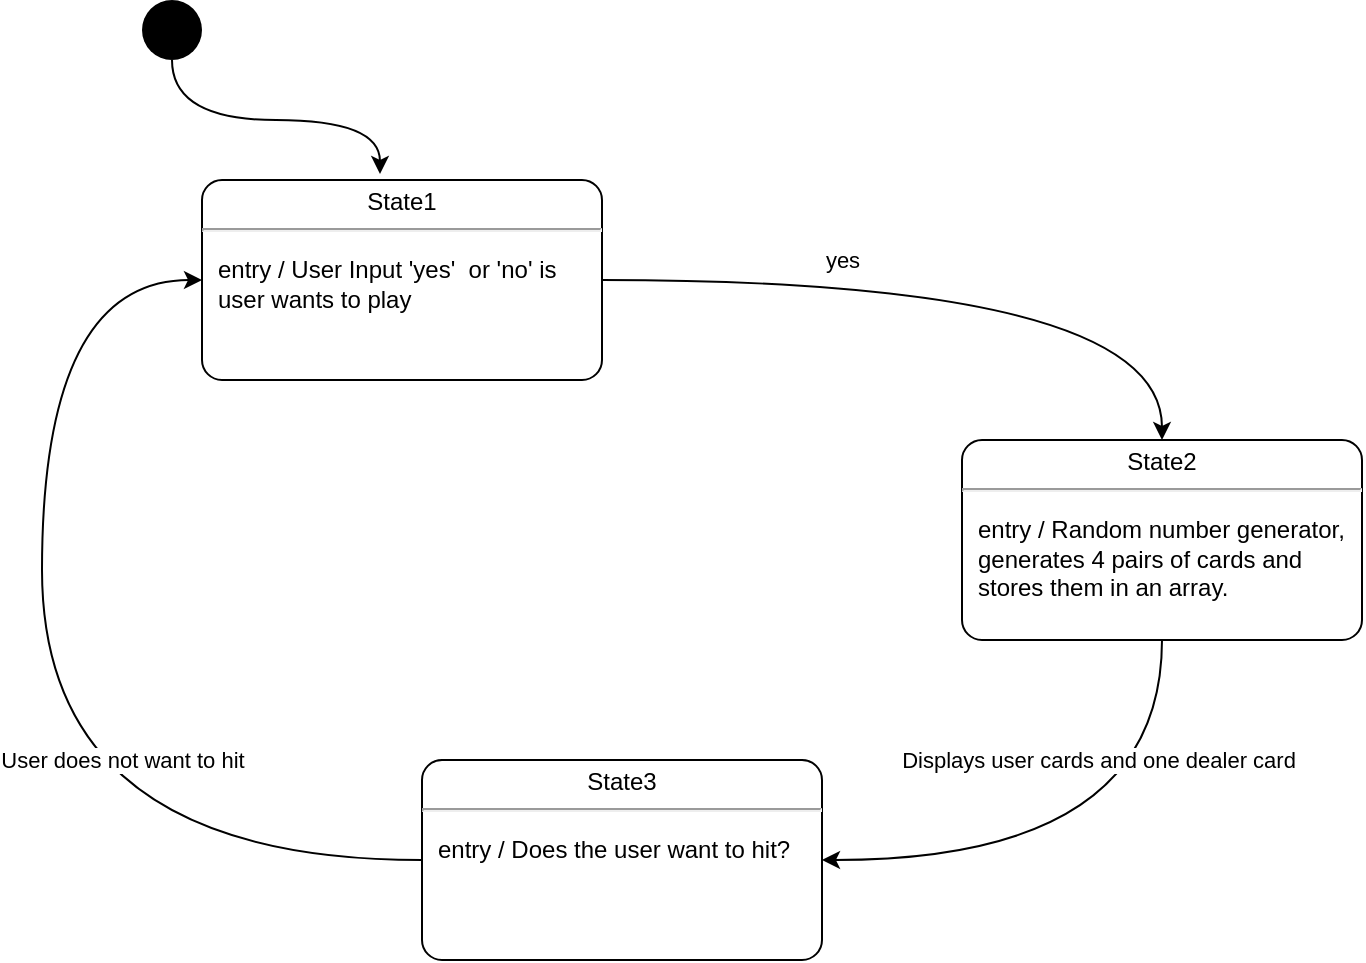 <mxfile>
    <diagram id="C7_8cHJg0Op5t6wOXRMF" name="Page-1">
        <mxGraphModel dx="898" dy="680" grid="1" gridSize="10" guides="1" tooltips="1" connect="1" arrows="1" fold="1" page="1" pageScale="1" pageWidth="850" pageHeight="1100" math="0" shadow="0">
            <root>
                <mxCell id="0"/>
                <mxCell id="1" parent="0"/>
                <mxCell id="6" style="edgeStyle=orthogonalEdgeStyle;html=1;entryX=0.445;entryY=-0.03;entryDx=0;entryDy=0;entryPerimeter=0;curved=1;" edge="1" parent="1" source="4" target="15">
                    <mxGeometry relative="1" as="geometry">
                        <mxPoint x="270" y="160" as="targetPoint"/>
                    </mxGeometry>
                </mxCell>
                <mxCell id="4" value="" style="ellipse;fillColor=#000000;strokeColor=none;" vertex="1" parent="1">
                    <mxGeometry x="150" y="70" width="30" height="30" as="geometry"/>
                </mxCell>
                <mxCell id="17" value="" style="edgeStyle=orthogonalEdgeStyle;curved=1;html=1;" edge="1" parent="1" source="15" target="16">
                    <mxGeometry relative="1" as="geometry"/>
                </mxCell>
                <mxCell id="24" value="yes&lt;br&gt;" style="edgeLabel;html=1;align=center;verticalAlign=middle;resizable=0;points=[];" vertex="1" connectable="0" parent="17">
                    <mxGeometry x="-0.378" y="-3" relative="1" as="geometry">
                        <mxPoint x="8" y="-13" as="offset"/>
                    </mxGeometry>
                </mxCell>
                <mxCell id="15" value="&lt;p style=&quot;margin: 0px ; margin-top: 4px ; text-align: center&quot;&gt;State1&lt;/p&gt;&lt;hr&gt;&lt;p&gt;&lt;/p&gt;&lt;p style=&quot;margin: 0px ; margin-left: 8px ; text-align: left&quot;&gt;entry / User Input 'yes'&amp;nbsp; or 'no' is user wants to play&lt;br&gt;&lt;br&gt;&lt;/p&gt;" style="shape=mxgraph.sysml.simpleState;html=1;overflow=fill;whiteSpace=wrap;align=center;" vertex="1" parent="1">
                    <mxGeometry x="180" y="160" width="200" height="100" as="geometry"/>
                </mxCell>
                <mxCell id="21" value="" style="edgeStyle=orthogonalEdgeStyle;curved=1;html=1;" edge="1" parent="1" source="16" target="20">
                    <mxGeometry relative="1" as="geometry">
                        <Array as="points">
                            <mxPoint x="660" y="500"/>
                        </Array>
                    </mxGeometry>
                </mxCell>
                <mxCell id="26" value="Displays user cards and one dealer card&lt;br&gt;" style="edgeLabel;html=1;align=center;verticalAlign=middle;resizable=0;points=[];" vertex="1" connectable="0" parent="21">
                    <mxGeometry x="0.014" y="-31" relative="1" as="geometry">
                        <mxPoint y="-19" as="offset"/>
                    </mxGeometry>
                </mxCell>
                <mxCell id="16" value="&lt;p style=&quot;margin: 0px ; margin-top: 4px ; text-align: center&quot;&gt;State2&lt;/p&gt;&lt;hr&gt;&lt;p&gt;&lt;/p&gt;&lt;p style=&quot;margin: 0px ; margin-left: 8px ; text-align: left&quot;&gt;entry / Random number generator, generates 4 pairs of cards and stores them in an array.&lt;br&gt;&lt;br&gt;&lt;/p&gt;" style="shape=mxgraph.sysml.simpleState;html=1;overflow=fill;whiteSpace=wrap;align=center;" vertex="1" parent="1">
                    <mxGeometry x="560" y="290" width="200" height="100" as="geometry"/>
                </mxCell>
                <mxCell id="23" style="edgeStyle=orthogonalEdgeStyle;curved=1;html=1;entryX=0;entryY=0.5;entryDx=0;entryDy=0;entryPerimeter=0;" edge="1" parent="1" source="20" target="15">
                    <mxGeometry relative="1" as="geometry">
                        <Array as="points">
                            <mxPoint x="100" y="210"/>
                        </Array>
                    </mxGeometry>
                </mxCell>
                <mxCell id="25" value="User does not want to hit" style="edgeLabel;html=1;align=center;verticalAlign=middle;resizable=0;points=[];" vertex="1" connectable="0" parent="23">
                    <mxGeometry x="0.059" y="-2" relative="1" as="geometry">
                        <mxPoint x="38" y="56" as="offset"/>
                    </mxGeometry>
                </mxCell>
                <mxCell id="20" value="&lt;p style=&quot;margin: 0px ; margin-top: 4px ; text-align: center&quot;&gt;State3&lt;/p&gt;&lt;hr&gt;&lt;p&gt;&lt;/p&gt;&lt;p style=&quot;margin: 0px ; margin-left: 8px ; text-align: left&quot;&gt;entry / Does the user want to hit?&lt;br&gt;&lt;br&gt;&lt;/p&gt;" style="shape=mxgraph.sysml.simpleState;html=1;overflow=fill;whiteSpace=wrap;align=center;" vertex="1" parent="1">
                    <mxGeometry x="290" y="450" width="200" height="100" as="geometry"/>
                </mxCell>
            </root>
        </mxGraphModel>
    </diagram>
</mxfile>